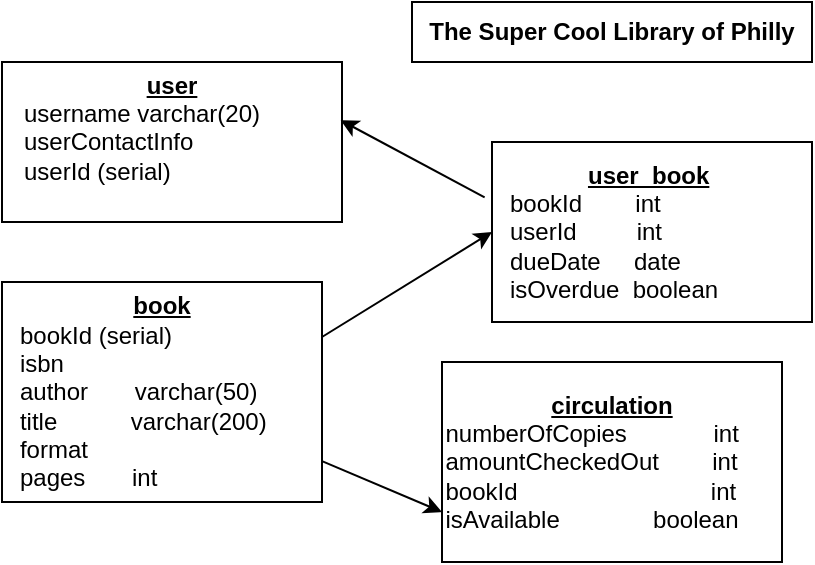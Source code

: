 <mxfile version="22.1.16" type="device">
  <diagram name="Page-1" id="eoPhe6szIoIWVWvK0ml6">
    <mxGraphModel dx="588" dy="298" grid="1" gridSize="10" guides="1" tooltips="1" connect="1" arrows="1" fold="1" page="1" pageScale="1" pageWidth="850" pageHeight="1100" math="0" shadow="0">
      <root>
        <mxCell id="0" />
        <mxCell id="1" parent="0" />
        <mxCell id="YIi6iiVrijWpz_IEu-od-2" value="&lt;b&gt;&lt;u&gt;user&lt;/u&gt;&lt;/b&gt;&lt;br&gt;&lt;div style=&quot;text-align: left;&quot;&gt;username varchar(20)&lt;/div&gt;&lt;div style=&quot;text-align: left;&quot;&gt;userContactInfo&amp;nbsp; &amp;nbsp; &amp;nbsp; &amp;nbsp; &amp;nbsp; &amp;nbsp; &amp;nbsp; &amp;nbsp; &amp;nbsp; &amp;nbsp;&lt;/div&gt;&lt;div style=&quot;text-align: left;&quot;&gt;userId (serial)&lt;/div&gt;&lt;div style=&quot;&quot;&gt;&lt;/div&gt;&lt;div style=&quot;text-align: left;&quot;&gt;&lt;br&gt;&lt;/div&gt;" style="rounded=0;whiteSpace=wrap;html=1;" vertex="1" parent="1">
          <mxGeometry x="140" y="60" width="170" height="80" as="geometry" />
        </mxCell>
        <mxCell id="YIi6iiVrijWpz_IEu-od-3" value="&lt;b&gt;&lt;u&gt;user_book&lt;/u&gt;&lt;/b&gt;&amp;nbsp;&lt;br&gt;&lt;div style=&quot;text-align: left;&quot;&gt;&lt;span style=&quot;background-color: initial;&quot;&gt;bookId&amp;nbsp; &amp;nbsp; &amp;nbsp; &amp;nbsp; int&amp;nbsp; &amp;nbsp; &amp;nbsp; &amp;nbsp; &amp;nbsp; &amp;nbsp; &amp;nbsp; &amp;nbsp; &amp;nbsp; &amp;nbsp;&amp;nbsp;&lt;/span&gt;&lt;/div&gt;&lt;div style=&quot;text-align: left;&quot;&gt;&lt;span style=&quot;background-color: initial;&quot;&gt;userId&amp;nbsp; &amp;nbsp; &amp;nbsp; &amp;nbsp; &amp;nbsp;int&lt;/span&gt;&lt;/div&gt;&lt;div style=&quot;text-align: left;&quot;&gt;&lt;span style=&quot;background-color: initial;&quot;&gt;dueDate&amp;nbsp; &amp;nbsp; &amp;nbsp;date&lt;/span&gt;&lt;/div&gt;&lt;div style=&quot;text-align: left;&quot;&gt;&lt;span style=&quot;background-color: initial;&quot;&gt;isOverdue&amp;nbsp; boolean&lt;/span&gt;&lt;/div&gt;" style="rounded=0;whiteSpace=wrap;html=1;" vertex="1" parent="1">
          <mxGeometry x="385" y="100" width="160" height="90" as="geometry" />
        </mxCell>
        <mxCell id="YIi6iiVrijWpz_IEu-od-4" value="&lt;b&gt;&lt;u&gt;book&lt;/u&gt;&lt;/b&gt;&lt;br&gt;&lt;div style=&quot;text-align: left;&quot;&gt;&lt;span style=&quot;background-color: initial;&quot;&gt;bookId (serial)&lt;/span&gt;&lt;/div&gt;&lt;div style=&quot;text-align: left;&quot;&gt;&lt;span style=&quot;background-color: initial;&quot;&gt;isbn&lt;/span&gt;&lt;/div&gt;&lt;div style=&quot;text-align: left;&quot;&gt;&lt;span style=&quot;background-color: initial;&quot;&gt;author&amp;nbsp; &amp;nbsp; &amp;nbsp; &amp;nbsp;varchar(50)&lt;/span&gt;&lt;/div&gt;&lt;div style=&quot;text-align: left;&quot;&gt;&lt;span style=&quot;background-color: initial;&quot;&gt;title&amp;nbsp; &amp;nbsp; &amp;nbsp; &amp;nbsp; &amp;nbsp; &amp;nbsp;varchar(200)&lt;/span&gt;&lt;/div&gt;&lt;div style=&quot;text-align: left;&quot;&gt;&lt;span style=&quot;background-color: initial;&quot;&gt;format&lt;/span&gt;&lt;/div&gt;&lt;div style=&quot;text-align: left;&quot;&gt;&lt;span style=&quot;background-color: initial;&quot;&gt;pages&amp;nbsp; &amp;nbsp; &amp;nbsp; &amp;nbsp;int&amp;nbsp; &amp;nbsp; &amp;nbsp; &amp;nbsp; &amp;nbsp; &amp;nbsp; &amp;nbsp; &amp;nbsp; &amp;nbsp; &amp;nbsp; &amp;nbsp;&amp;nbsp;&lt;/span&gt;&lt;/div&gt;" style="rounded=0;whiteSpace=wrap;html=1;" vertex="1" parent="1">
          <mxGeometry x="140" y="170" width="160" height="110" as="geometry" />
        </mxCell>
        <mxCell id="YIi6iiVrijWpz_IEu-od-5" value="&lt;b&gt;&lt;u&gt;circulation&lt;br&gt;&lt;/u&gt;&lt;/b&gt;&lt;div style=&quot;text-align: left;&quot;&gt;&lt;span style=&quot;background-color: initial;&quot;&gt;numberOfCopies&amp;nbsp; &amp;nbsp; &amp;nbsp; &amp;nbsp; &amp;nbsp; &amp;nbsp; &amp;nbsp;int&lt;/span&gt;&lt;/div&gt;&lt;div style=&quot;text-align: left;&quot;&gt;&lt;span style=&quot;background-color: initial;&quot;&gt;amountCheckedOut&amp;nbsp; &amp;nbsp; &amp;nbsp; &amp;nbsp; int&lt;/span&gt;&lt;/div&gt;&lt;div style=&quot;text-align: left;&quot;&gt;&lt;span style=&quot;background-color: initial;&quot;&gt;bookId&amp;nbsp; &amp;nbsp; &amp;nbsp; &amp;nbsp; &amp;nbsp; &amp;nbsp; &amp;nbsp; &amp;nbsp; &amp;nbsp; &amp;nbsp; &amp;nbsp; &amp;nbsp; &amp;nbsp; &amp;nbsp; &amp;nbsp;int&lt;/span&gt;&lt;/div&gt;&lt;div style=&quot;text-align: left;&quot;&gt;&lt;span style=&quot;background-color: initial;&quot;&gt;isAvailable&amp;nbsp; &amp;nbsp; &amp;nbsp; &amp;nbsp; &amp;nbsp; &amp;nbsp; &amp;nbsp; boolean&amp;nbsp; &amp;nbsp; &amp;nbsp;&amp;nbsp;&lt;/span&gt;&lt;/div&gt;" style="rounded=0;whiteSpace=wrap;html=1;" vertex="1" parent="1">
          <mxGeometry x="360" y="210" width="170" height="100" as="geometry" />
        </mxCell>
        <mxCell id="YIi6iiVrijWpz_IEu-od-6" value="" style="endArrow=classic;html=1;rounded=0;exitX=1;exitY=0.814;exitDx=0;exitDy=0;exitPerimeter=0;entryX=0;entryY=0.75;entryDx=0;entryDy=0;" edge="1" parent="1" source="YIi6iiVrijWpz_IEu-od-4" target="YIi6iiVrijWpz_IEu-od-5">
          <mxGeometry width="50" height="50" relative="1" as="geometry">
            <mxPoint x="460" y="350" as="sourcePoint" />
            <mxPoint x="510" y="300" as="targetPoint" />
          </mxGeometry>
        </mxCell>
        <mxCell id="YIi6iiVrijWpz_IEu-od-7" value="" style="endArrow=classic;html=1;rounded=0;exitX=1;exitY=0.25;exitDx=0;exitDy=0;entryX=0;entryY=0.5;entryDx=0;entryDy=0;" edge="1" parent="1" source="YIi6iiVrijWpz_IEu-od-4" target="YIi6iiVrijWpz_IEu-od-3">
          <mxGeometry width="50" height="50" relative="1" as="geometry">
            <mxPoint x="460" y="350" as="sourcePoint" />
            <mxPoint x="510" y="300" as="targetPoint" />
          </mxGeometry>
        </mxCell>
        <mxCell id="YIi6iiVrijWpz_IEu-od-8" value="" style="endArrow=classic;html=1;rounded=0;exitX=-0.023;exitY=0.307;exitDx=0;exitDy=0;exitPerimeter=0;entryX=0.996;entryY=0.364;entryDx=0;entryDy=0;entryPerimeter=0;" edge="1" parent="1" source="YIi6iiVrijWpz_IEu-od-3" target="YIi6iiVrijWpz_IEu-od-2">
          <mxGeometry width="50" height="50" relative="1" as="geometry">
            <mxPoint x="460" y="280" as="sourcePoint" />
            <mxPoint x="510" y="230" as="targetPoint" />
          </mxGeometry>
        </mxCell>
        <mxCell id="YIi6iiVrijWpz_IEu-od-11" value="&lt;b&gt;The Super Cool Library of Philly&lt;/b&gt;" style="rounded=0;whiteSpace=wrap;html=1;" vertex="1" parent="1">
          <mxGeometry x="345" y="30" width="200" height="30" as="geometry" />
        </mxCell>
      </root>
    </mxGraphModel>
  </diagram>
</mxfile>
